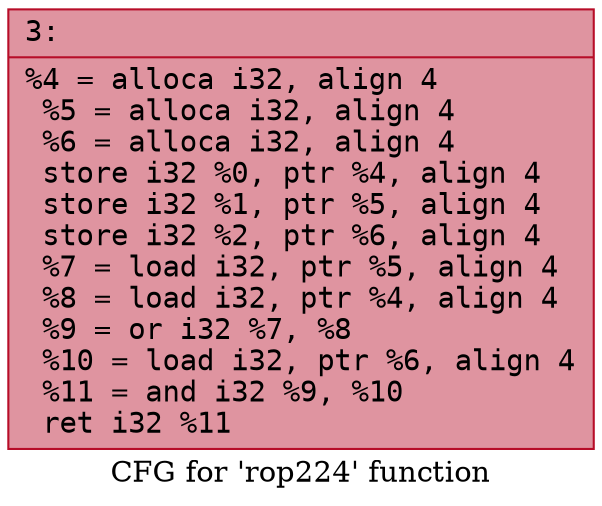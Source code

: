 digraph "CFG for 'rop224' function" {
	label="CFG for 'rop224' function";

	Node0x6000015c24e0 [shape=record,color="#b70d28ff", style=filled, fillcolor="#b70d2870" fontname="Courier",label="{3:\l|  %4 = alloca i32, align 4\l  %5 = alloca i32, align 4\l  %6 = alloca i32, align 4\l  store i32 %0, ptr %4, align 4\l  store i32 %1, ptr %5, align 4\l  store i32 %2, ptr %6, align 4\l  %7 = load i32, ptr %5, align 4\l  %8 = load i32, ptr %4, align 4\l  %9 = or i32 %7, %8\l  %10 = load i32, ptr %6, align 4\l  %11 = and i32 %9, %10\l  ret i32 %11\l}"];
}
